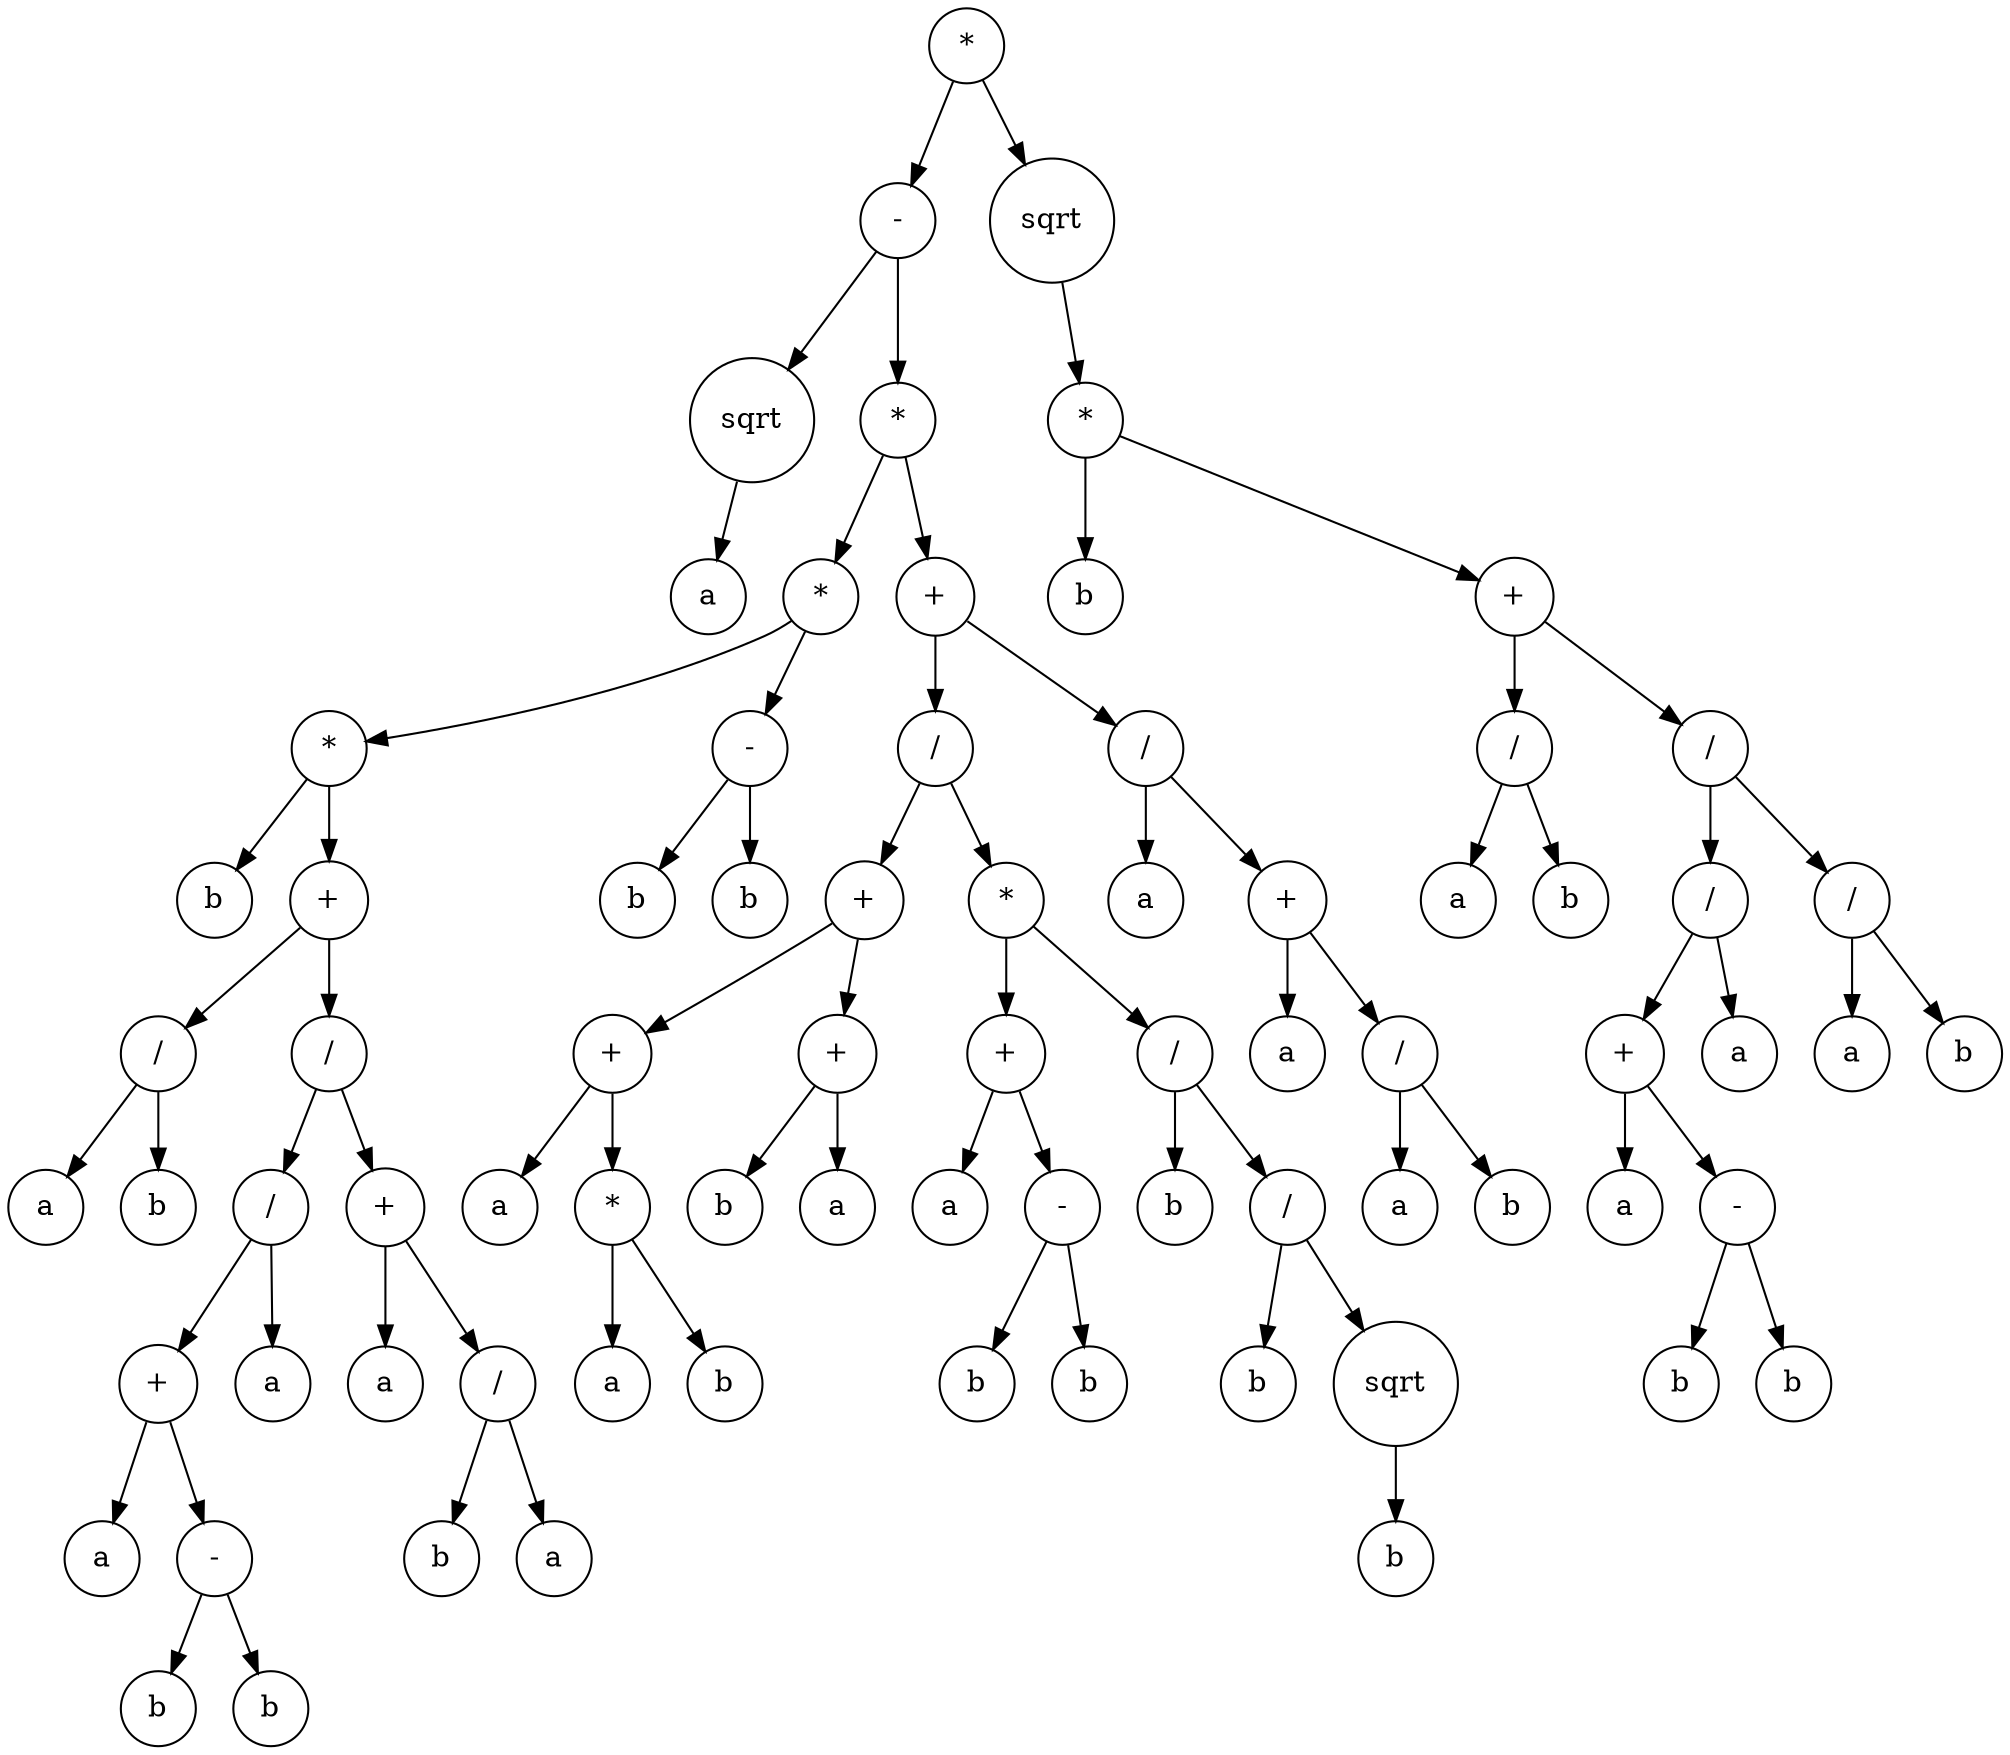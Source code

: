 digraph g {
graph [ordering=out];
node [shape=circle];
n[label = "*"];
n0[label = "-"];
n00[label = "sqrt"];
n000[label = "a"];
n00 -> n000;
n0 -> n00;
n01[label = "*"];
n010[label = "*"];
n0100[label = "*"];
n01000[label = "b"];
n0100 -> n01000;
n01001[label = "+"];
n010010[label = "/"];
n0100100[label = "a"];
n010010 -> n0100100;
n0100101[label = "b"];
n010010 -> n0100101;
n01001 -> n010010;
n010011[label = "/"];
n0100110[label = "/"];
n01001100[label = "+"];
n010011000[label = "a"];
n01001100 -> n010011000;
n010011001[label = "-"];
n0100110010[label = "b"];
n010011001 -> n0100110010;
n0100110011[label = "b"];
n010011001 -> n0100110011;
n01001100 -> n010011001;
n0100110 -> n01001100;
n01001101[label = "a"];
n0100110 -> n01001101;
n010011 -> n0100110;
n0100111[label = "+"];
n01001110[label = "a"];
n0100111 -> n01001110;
n01001111[label = "/"];
n010011110[label = "b"];
n01001111 -> n010011110;
n010011111[label = "a"];
n01001111 -> n010011111;
n0100111 -> n01001111;
n010011 -> n0100111;
n01001 -> n010011;
n0100 -> n01001;
n010 -> n0100;
n0101[label = "-"];
n01010[label = "b"];
n0101 -> n01010;
n01011[label = "b"];
n0101 -> n01011;
n010 -> n0101;
n01 -> n010;
n011[label = "+"];
n0110[label = "/"];
n01100[label = "+"];
n011000[label = "+"];
n0110000[label = "a"];
n011000 -> n0110000;
n0110001[label = "*"];
n01100010[label = "a"];
n0110001 -> n01100010;
n01100011[label = "b"];
n0110001 -> n01100011;
n011000 -> n0110001;
n01100 -> n011000;
n011001[label = "+"];
n0110010[label = "b"];
n011001 -> n0110010;
n0110011[label = "a"];
n011001 -> n0110011;
n01100 -> n011001;
n0110 -> n01100;
n01101[label = "*"];
n011010[label = "+"];
n0110100[label = "a"];
n011010 -> n0110100;
n0110101[label = "-"];
n01101010[label = "b"];
n0110101 -> n01101010;
n01101011[label = "b"];
n0110101 -> n01101011;
n011010 -> n0110101;
n01101 -> n011010;
n011011[label = "/"];
n0110110[label = "b"];
n011011 -> n0110110;
n0110111[label = "/"];
n01101110[label = "b"];
n0110111 -> n01101110;
n01101111[label = "sqrt"];
n011011110[label = "b"];
n01101111 -> n011011110;
n0110111 -> n01101111;
n011011 -> n0110111;
n01101 -> n011011;
n0110 -> n01101;
n011 -> n0110;
n0111[label = "/"];
n01110[label = "a"];
n0111 -> n01110;
n01111[label = "+"];
n011110[label = "a"];
n01111 -> n011110;
n011111[label = "/"];
n0111110[label = "a"];
n011111 -> n0111110;
n0111111[label = "b"];
n011111 -> n0111111;
n01111 -> n011111;
n0111 -> n01111;
n011 -> n0111;
n01 -> n011;
n0 -> n01;
n -> n0;
n1[label = "sqrt"];
n10[label = "*"];
n100[label = "b"];
n10 -> n100;
n101[label = "+"];
n1010[label = "/"];
n10100[label = "a"];
n1010 -> n10100;
n10101[label = "b"];
n1010 -> n10101;
n101 -> n1010;
n1011[label = "/"];
n10110[label = "/"];
n101100[label = "+"];
n1011000[label = "a"];
n101100 -> n1011000;
n1011001[label = "-"];
n10110010[label = "b"];
n1011001 -> n10110010;
n10110011[label = "b"];
n1011001 -> n10110011;
n101100 -> n1011001;
n10110 -> n101100;
n101101[label = "a"];
n10110 -> n101101;
n1011 -> n10110;
n10111[label = "/"];
n101110[label = "a"];
n10111 -> n101110;
n101111[label = "b"];
n10111 -> n101111;
n1011 -> n10111;
n101 -> n1011;
n10 -> n101;
n1 -> n10;
n -> n1;
}
